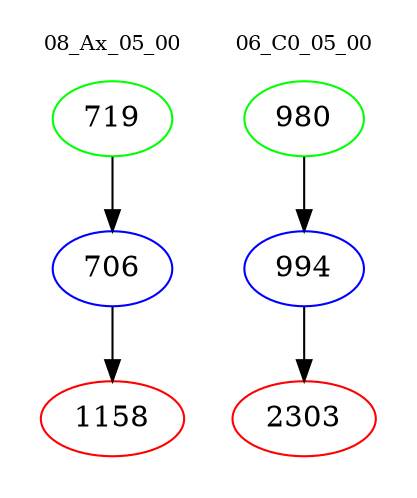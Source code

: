 digraph{
subgraph cluster_0 {
color = white
label = "08_Ax_05_00";
fontsize=10;
T0_719 [label="719", color="green"]
T0_719 -> T0_706 [color="black"]
T0_706 [label="706", color="blue"]
T0_706 -> T0_1158 [color="black"]
T0_1158 [label="1158", color="red"]
}
subgraph cluster_1 {
color = white
label = "06_C0_05_00";
fontsize=10;
T1_980 [label="980", color="green"]
T1_980 -> T1_994 [color="black"]
T1_994 [label="994", color="blue"]
T1_994 -> T1_2303 [color="black"]
T1_2303 [label="2303", color="red"]
}
}
